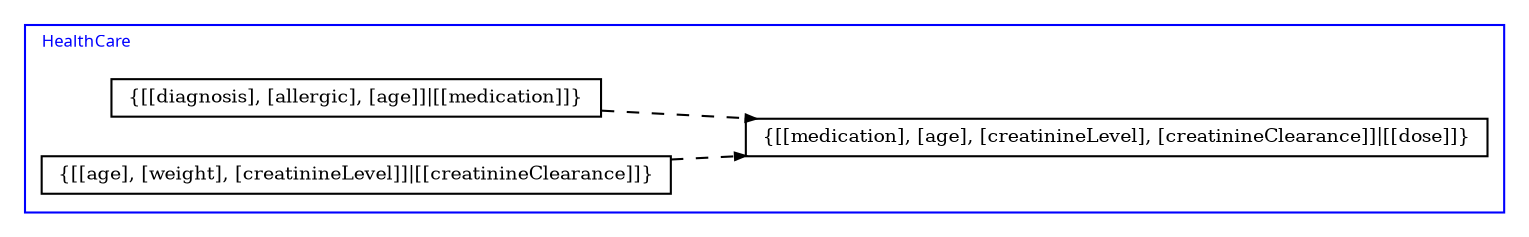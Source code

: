 digraph G{  node [shape=record, fontsize=9, height=0.1, width=0.05]; edge [style=dashed, arrowsize=0.5, len=0.1]; rankdir=LR 
subgraph "cluster_HealthCare" {
"{[[diagnosis], [allergic], [age]]|[[medication]]}"
}
subgraph "cluster_HealthCare" {
"{[[medication], [age], [creatinineLevel], [creatinineClearance]]|[[dose]]}"
}
subgraph "cluster_HealthCare" {
"{[[age], [weight], [creatinineLevel]]|[[creatinineClearance]]}"
}
subgraph "cluster_HealthCare" {
label="HealthCare"
color=blue
fontcolor=blue
fontsize=8
fontname=sans
labeljust=l
subgraph "cluster_InputMedicalFactors" {
label="InputMedicalFactors"
color=blue
fontcolor=blue
fontsize=10
fontname=sans
labeljust=l
}
}
subgraph "cluster_HealthCare" {
label="HealthCare"
color=blue
fontcolor=blue
fontsize=8
fontname=sans
labeljust=l
subgraph "cluster_MiddleMedicalFactors" {
label="MiddleMedicalFactors"
color=blue
fontcolor=blue
fontsize=10
fontname=sans
labeljust=l
}
}
subgraph "cluster_HealthCare" {
label="HealthCare"
color=blue
fontcolor=blue
fontsize=8
fontname=sans
labeljust=l
subgraph "cluster_PatientFactors" {
label="PatientFactors"
color=blue
fontcolor=blue
fontsize=10
fontname=sans
labeljust=l
}
}
subgraph "cluster_HealthCare" {
label="HealthCare"
color=blue
fontcolor=blue
fontsize=8
fontname=sans
labeljust=l
subgraph "cluster_Treatment" {
label="Treatment"
color=blue
fontcolor=blue
fontsize=10
fontname=sans
labeljust=l
}
}
subgraph "cluster_HealthCare" {
label="HealthCare"
color=blue
fontcolor=blue
fontsize=8
fontname=sans
labeljust=l
subgraph "cluster_diagnosis" {
label="diagnosis"
color=blue
fontcolor=blue
fontsize=10
fontname=sans
labeljust=l
}
}
subgraph "cluster_HealthCare" {
label="HealthCare"
color=blue
fontcolor=blue
fontsize=8
fontname=sans
labeljust=l
subgraph "cluster_creatinineLevel" {
label="creatinineLevel"
color=blue
fontcolor=blue
fontsize=10
fontname=sans
labeljust=l
}
}
subgraph "cluster_HealthCare" {
label="HealthCare"
color=blue
fontcolor=blue
fontsize=8
fontname=sans
labeljust=l
subgraph "cluster_creatinineClearance" {
label="creatinineClearance"
color=blue
fontcolor=blue
fontsize=10
fontname=sans
labeljust=l
}
}
subgraph "cluster_HealthCare" {
label="HealthCare"
color=blue
fontcolor=blue
fontsize=8
fontname=sans
labeljust=l
subgraph "cluster_age" {
label="age"
color=blue
fontcolor=blue
fontsize=10
fontname=sans
labeljust=l
}
}
subgraph "cluster_HealthCare" {
label="HealthCare"
color=blue
fontcolor=blue
fontsize=8
fontname=sans
labeljust=l
subgraph "cluster_allergic" {
label="allergic"
color=blue
fontcolor=blue
fontsize=10
fontname=sans
labeljust=l
}
}
subgraph "cluster_HealthCare" {
label="HealthCare"
color=blue
fontcolor=blue
fontsize=8
fontname=sans
labeljust=l
subgraph "cluster_weight" {
label="weight"
color=blue
fontcolor=blue
fontsize=10
fontname=sans
labeljust=l
}
}
subgraph "cluster_HealthCare" {
label="HealthCare"
color=blue
fontcolor=blue
fontsize=8
fontname=sans
labeljust=l
subgraph "cluster_medication" {
label="medication"
color=blue
fontcolor=blue
fontsize=10
fontname=sans
labeljust=l
}
}
subgraph "cluster_HealthCare" {
label="HealthCare"
color=blue
fontcolor=blue
fontsize=8
fontname=sans
labeljust=l
subgraph "cluster_dose" {
label="dose"
color=blue
fontcolor=blue
fontsize=10
fontname=sans
labeljust=l
}
}
subgraph "cluster_InputMedicalFactors" {
label="InputMedicalFactors"
color=blue
fontcolor=blue
fontsize=8
fontname=sans
labeljust=l
subgraph "cluster_creatinineLevel" {
label="creatinineLevel"
color=blue
fontcolor=blue
fontsize=10
fontname=sans
labeljust=l
}
}
subgraph "cluster_MiddleMedicalFactors" {
label="MiddleMedicalFactors"
color=blue
fontcolor=blue
fontsize=8
fontname=sans
labeljust=l
subgraph "cluster_creatinineClearance" {
label="creatinineClearance"
color=blue
fontcolor=blue
fontsize=10
fontname=sans
labeljust=l
}
}
subgraph "cluster_PatientFactors" {
label="PatientFactors"
color=blue
fontcolor=blue
fontsize=8
fontname=sans
labeljust=l
subgraph "cluster_age" {
label="age"
color=blue
fontcolor=blue
fontsize=10
fontname=sans
labeljust=l
}
}
subgraph "cluster_PatientFactors" {
label="PatientFactors"
color=blue
fontcolor=blue
fontsize=8
fontname=sans
labeljust=l
subgraph "cluster_allergic" {
label="allergic"
color=blue
fontcolor=blue
fontsize=10
fontname=sans
labeljust=l
}
}
subgraph "cluster_PatientFactors" {
label="PatientFactors"
color=blue
fontcolor=blue
fontsize=8
fontname=sans
labeljust=l
subgraph "cluster_weight" {
label="weight"
color=blue
fontcolor=blue
fontsize=10
fontname=sans
labeljust=l
}
}
subgraph "cluster_Treatment" {
label="Treatment"
color=blue
fontcolor=blue
fontsize=8
fontname=sans
labeljust=l
subgraph "cluster_medication" {
label="medication"
color=blue
fontcolor=blue
fontsize=10
fontname=sans
labeljust=l
}
}
subgraph "cluster_Treatment" {
label="Treatment"
color=blue
fontcolor=blue
fontsize=8
fontname=sans
labeljust=l
subgraph "cluster_dose" {
label="dose"
color=blue
fontcolor=blue
fontsize=10
fontname=sans
labeljust=l
}
}
"{[[diagnosis], [allergic], [age]]|[[medication]]}"->"{[[medication], [age], [creatinineLevel], [creatinineClearance]]|[[dose]]}"
"{[[age], [weight], [creatinineLevel]]|[[creatinineClearance]]}"->"{[[medication], [age], [creatinineLevel], [creatinineClearance]]|[[dose]]}"
}
